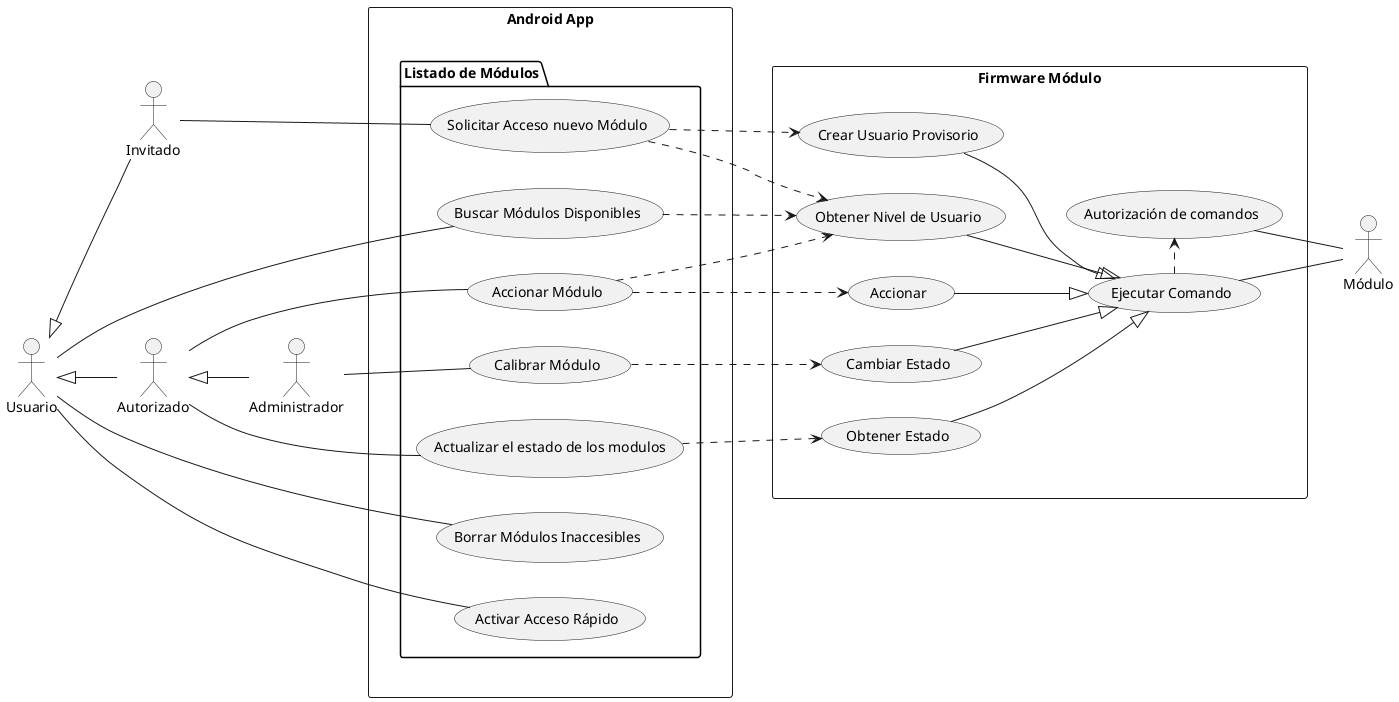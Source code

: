 @startuml USE_lista_modulos
left to right direction
actor "Usuario" as Usuario
actor "Autorizado" as UComun
actor "Invitado" as UInvitado
actor "Administrador" as UAdmin
rectangle "Android App" as AA{
  package "Listado de Módulos"{
    usecase "Buscar Módulos Disponibles" as UC1
    usecase "Borrar Módulos Inaccesibles" as UC2
    usecase "Actualizar el estado de los modulos" as UC3
    usecase "Solicitar Acceso nuevo Módulo" as UC4
    usecase "Activar Acceso Rápido" as UC5
    usecase "Accionar Módulo" as UC6
    usecase "Calibrar Módulo" as UC7
  }
  
}

rectangle "Firmware Módulo" as FM {
    usecase "Ejecutar Comando" as UCF1
    usecase "Accionar" as UCF2
    usecase "Obtener Nivel de Usuario" as UCF3
    usecase "Crear Usuario Provisorio" as UCF4
    usecase "Autorización de comandos" as UCF5
    usecase "Obtener Estado" as UCF6
    usecase "Cambiar Estado" as UCF7

}

actor "Módulo" as MOD

AA -[hidden]- FM

UCF1 -- MOD
UCF5 -- MOD

UCF1 .> UCF5
UCF2 --|> UCF1
UCF3 --|> UCF1
UCF4 --|> UCF1
UCF6 --|> UCF1
UCF7 --|> UCF1

UC6 .right.> UCF2
UC4 .right.> UCF4
UC4 .right.> UCF3
UC1 .right.> UCF3
UC3 .right.> UCF6
UC7 .right.> UCF7
UC6 .right.> UCF3

Usuario <|-- UComun
UComun <|-- UAdmin
Usuario <|-- UInvitado

Usuario -- UC1
Usuario -- UC2
UComun -- UC3
UAdmin -[hidden]- UC3
Usuario -- UC5

UInvitado -- UC4
UComun -- UC6
UAdmin -[hidden]- UC6
UAdmin -- UC7

@enduml
